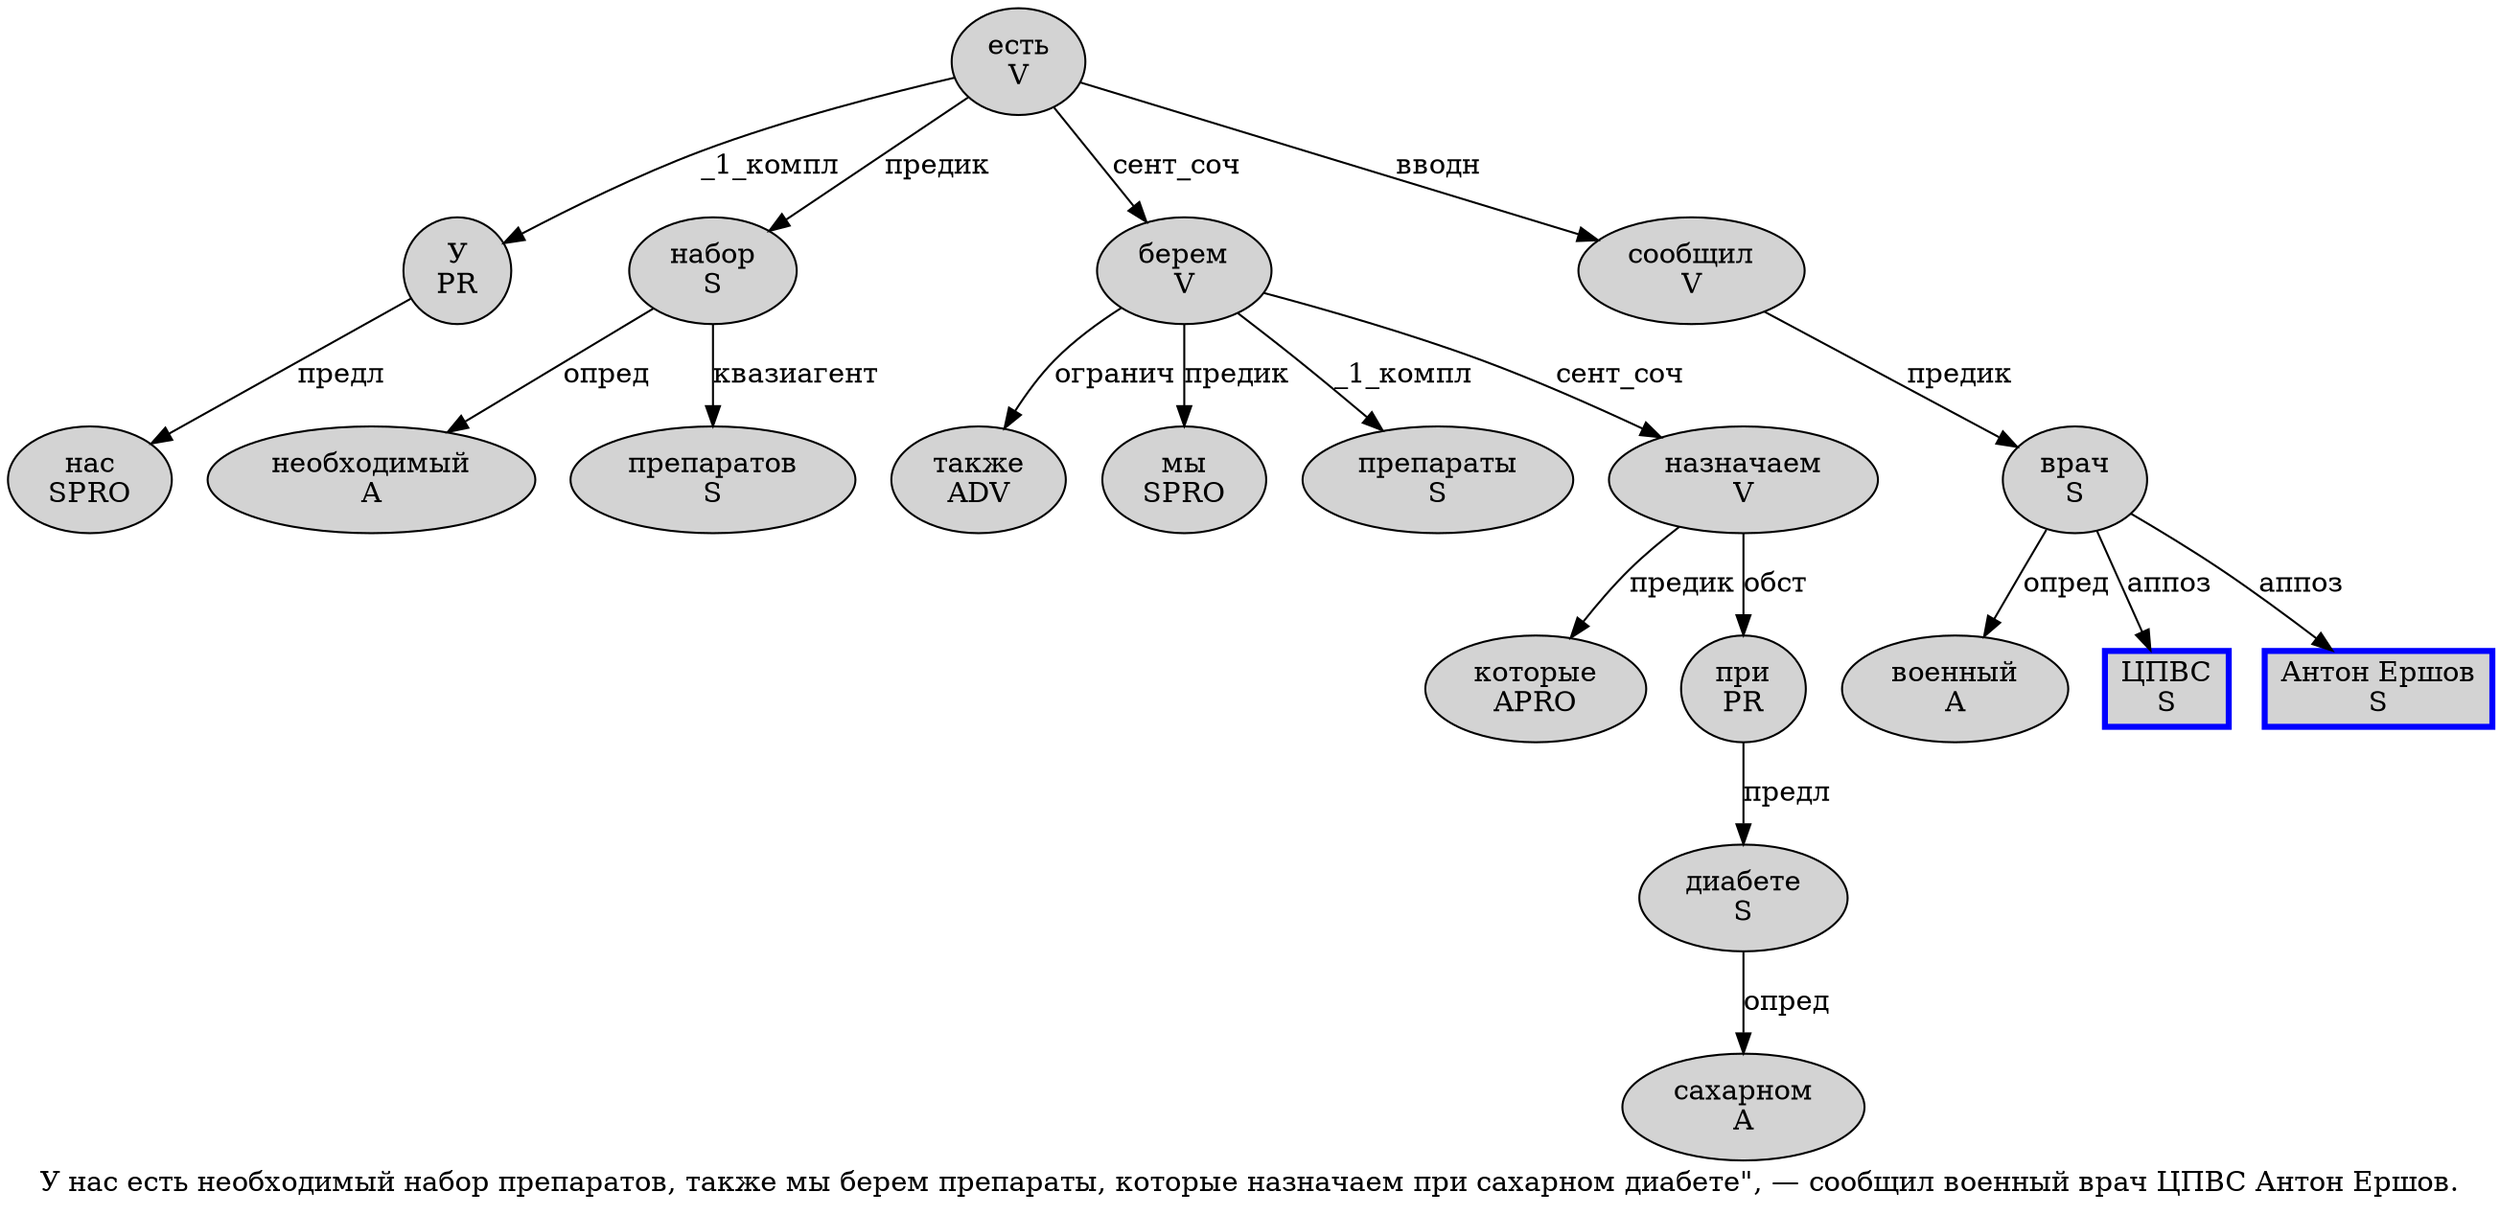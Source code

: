 digraph SENTENCE_1298 {
	graph [label="У нас есть необходимый набор препаратов, также мы берем препараты, которые назначаем при сахарном диабете\", — сообщил военный врач ЦПВС Антон Ершов."]
	node [style=filled]
		0 [label="У
PR" color="" fillcolor=lightgray penwidth=1 shape=ellipse]
		1 [label="нас
SPRO" color="" fillcolor=lightgray penwidth=1 shape=ellipse]
		2 [label="есть
V" color="" fillcolor=lightgray penwidth=1 shape=ellipse]
		3 [label="необходимый
A" color="" fillcolor=lightgray penwidth=1 shape=ellipse]
		4 [label="набор
S" color="" fillcolor=lightgray penwidth=1 shape=ellipse]
		5 [label="препаратов
S" color="" fillcolor=lightgray penwidth=1 shape=ellipse]
		7 [label="также
ADV" color="" fillcolor=lightgray penwidth=1 shape=ellipse]
		8 [label="мы
SPRO" color="" fillcolor=lightgray penwidth=1 shape=ellipse]
		9 [label="берем
V" color="" fillcolor=lightgray penwidth=1 shape=ellipse]
		10 [label="препараты
S" color="" fillcolor=lightgray penwidth=1 shape=ellipse]
		12 [label="которые
APRO" color="" fillcolor=lightgray penwidth=1 shape=ellipse]
		13 [label="назначаем
V" color="" fillcolor=lightgray penwidth=1 shape=ellipse]
		14 [label="при
PR" color="" fillcolor=lightgray penwidth=1 shape=ellipse]
		15 [label="сахарном
A" color="" fillcolor=lightgray penwidth=1 shape=ellipse]
		16 [label="диабете
S" color="" fillcolor=lightgray penwidth=1 shape=ellipse]
		20 [label="сообщил
V" color="" fillcolor=lightgray penwidth=1 shape=ellipse]
		21 [label="военный
A" color="" fillcolor=lightgray penwidth=1 shape=ellipse]
		22 [label="врач
S" color="" fillcolor=lightgray penwidth=1 shape=ellipse]
		23 [label="ЦПВС
S" color=blue fillcolor=lightgray penwidth=3 shape=box]
		24 [label="Антон Ершов
S" color=blue fillcolor=lightgray penwidth=3 shape=box]
			2 -> 0 [label="_1_компл"]
			2 -> 4 [label="предик"]
			2 -> 9 [label="сент_соч"]
			2 -> 20 [label="вводн"]
			13 -> 12 [label="предик"]
			13 -> 14 [label="обст"]
			20 -> 22 [label="предик"]
			14 -> 16 [label="предл"]
			16 -> 15 [label="опред"]
			0 -> 1 [label="предл"]
			9 -> 7 [label="огранич"]
			9 -> 8 [label="предик"]
			9 -> 10 [label="_1_компл"]
			9 -> 13 [label="сент_соч"]
			4 -> 3 [label="опред"]
			4 -> 5 [label="квазиагент"]
			22 -> 21 [label="опред"]
			22 -> 23 [label="аппоз"]
			22 -> 24 [label="аппоз"]
}
